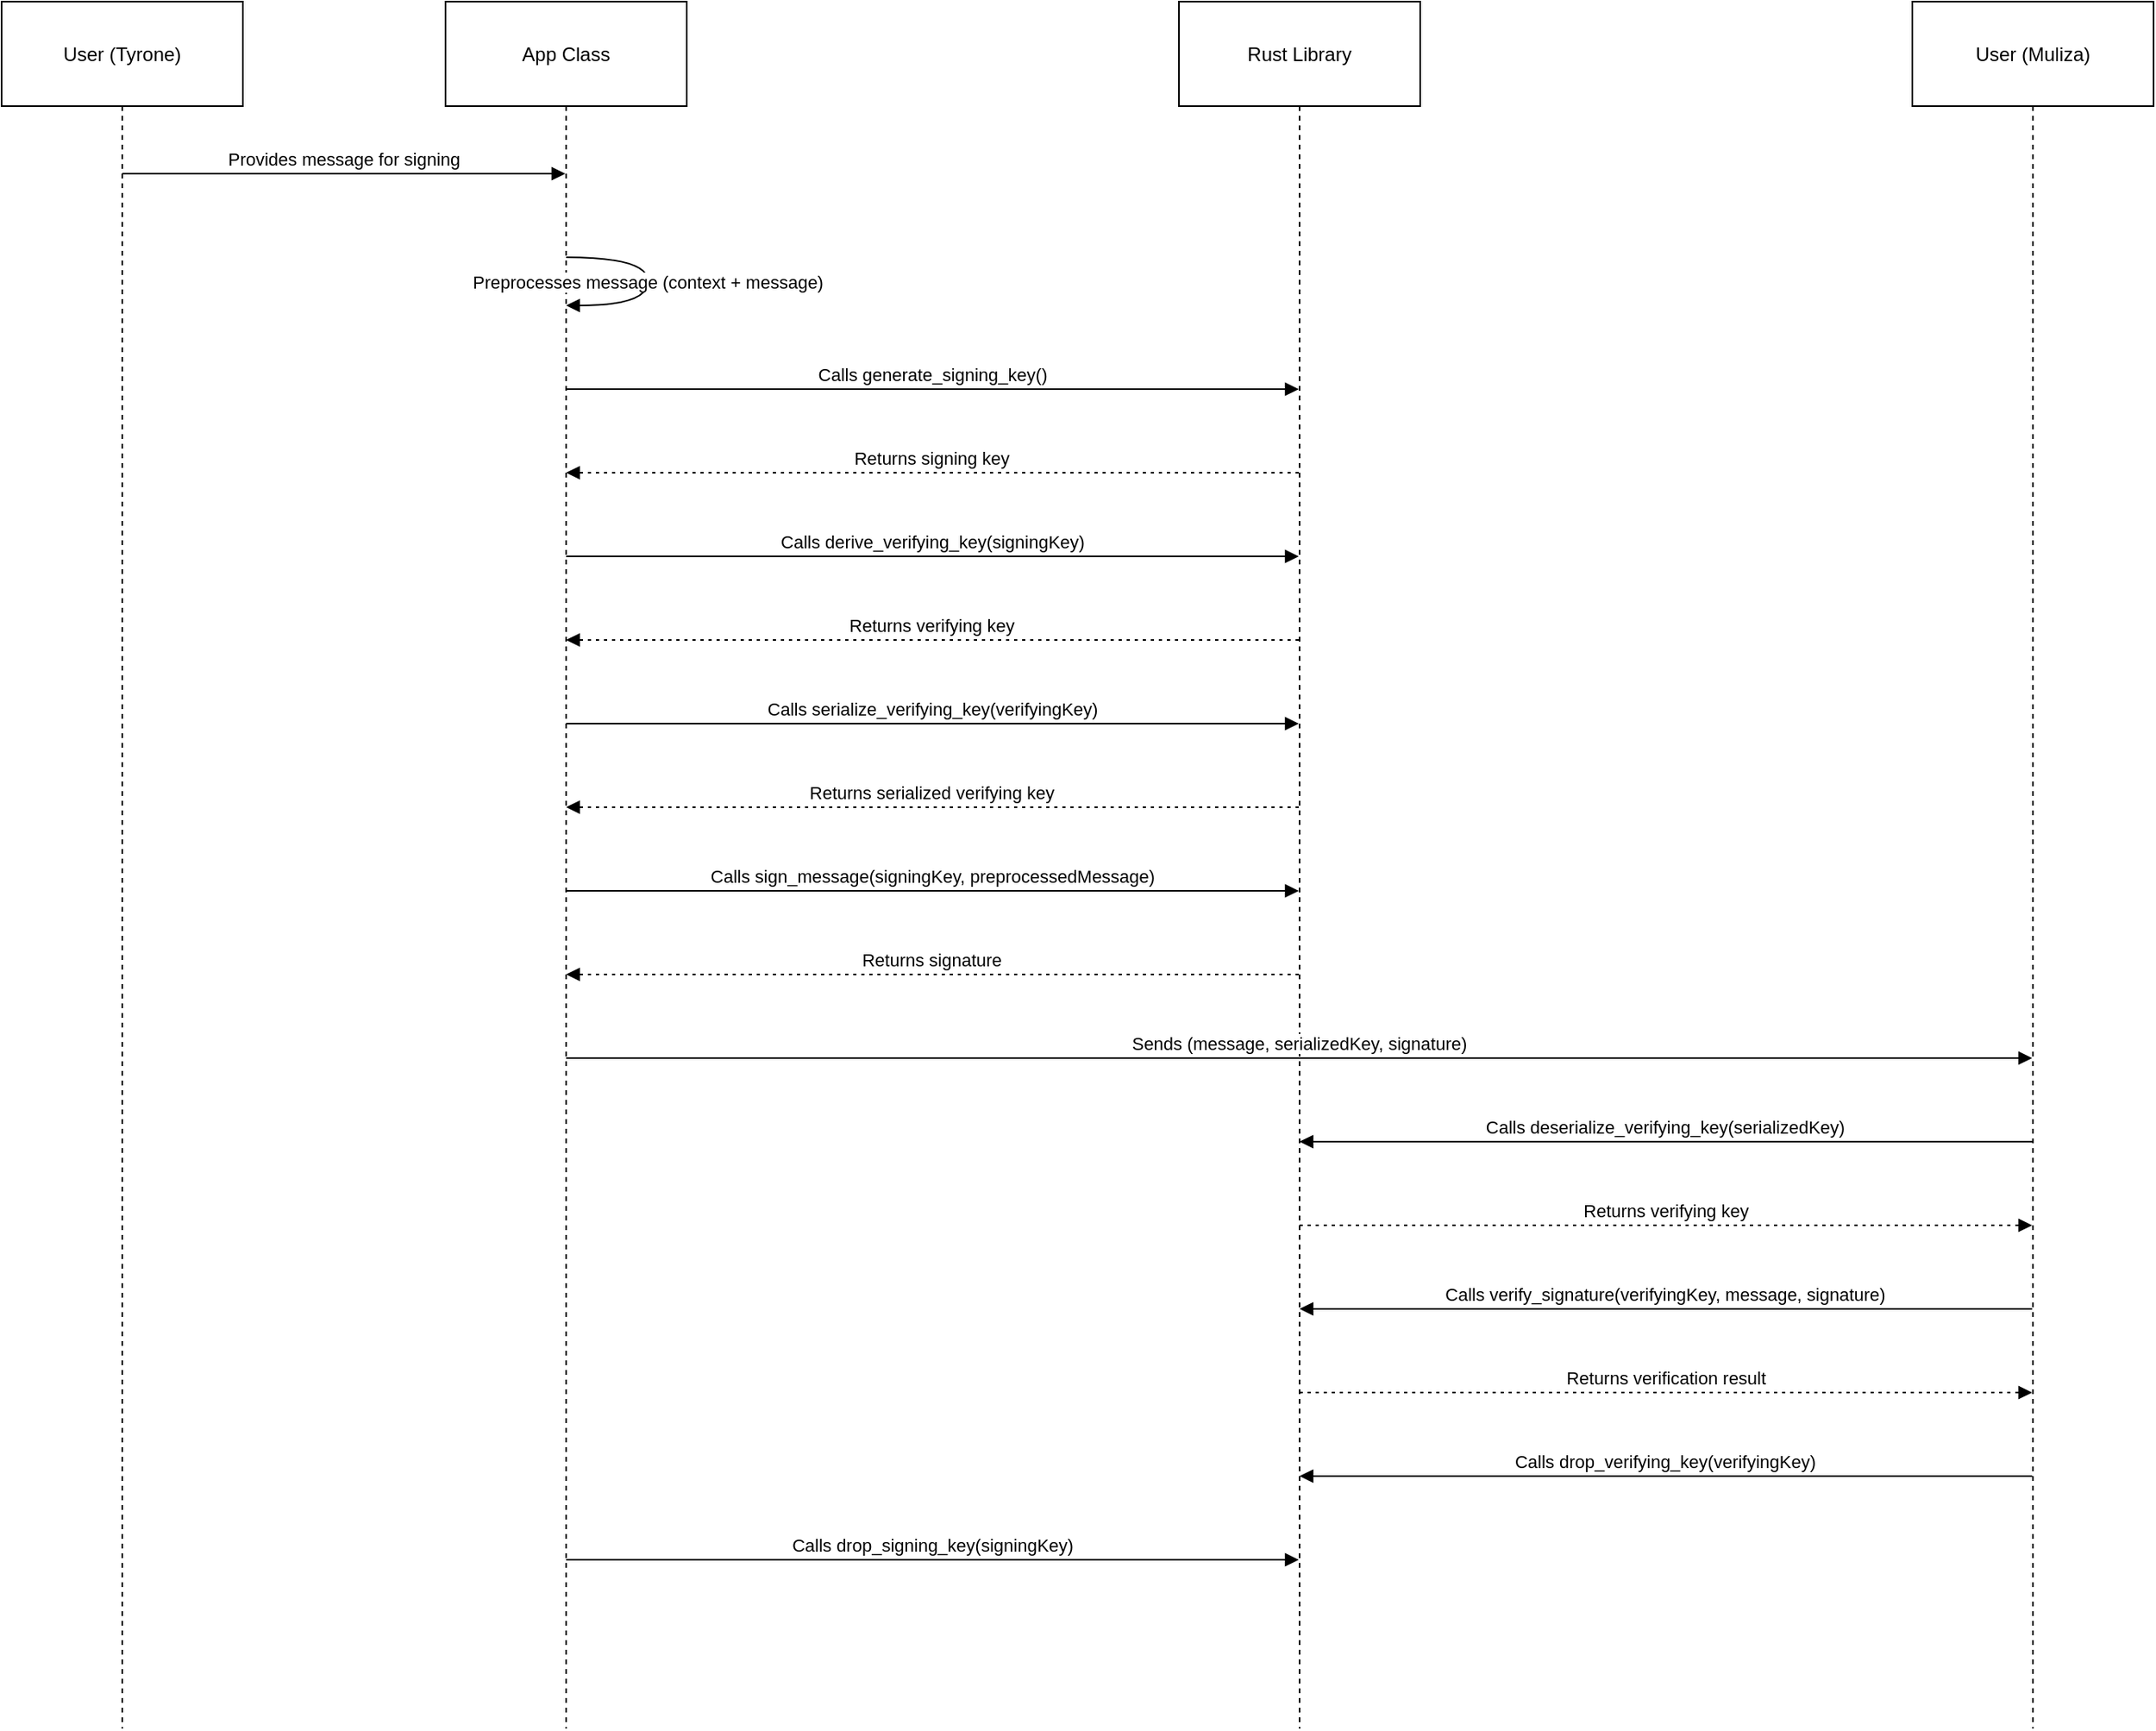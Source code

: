 <mxfile version="26.0.16">
  <diagram name="Page-1" id="fq7kyx0bK-vXe3fREHkj">
    <mxGraphModel dx="794" dy="454" grid="1" gridSize="10" guides="1" tooltips="1" connect="1" arrows="1" fold="1" page="1" pageScale="1" pageWidth="850" pageHeight="1100" math="0" shadow="0">
      <root>
        <mxCell id="0" />
        <mxCell id="1" parent="0" />
        <mxCell id="E1O7OG1XwUmm70L9NaY0-1" value="User (Tyrone)" style="shape=umlLifeline;perimeter=lifelinePerimeter;whiteSpace=wrap;container=1;dropTarget=0;collapsible=0;recursiveResize=0;outlineConnect=0;portConstraint=eastwest;newEdgeStyle={&quot;edgeStyle&quot;:&quot;elbowEdgeStyle&quot;,&quot;elbow&quot;:&quot;vertical&quot;,&quot;curved&quot;:0,&quot;rounded&quot;:0};size=65;" vertex="1" parent="1">
          <mxGeometry x="20" y="20" width="150" height="1074" as="geometry" />
        </mxCell>
        <mxCell id="E1O7OG1XwUmm70L9NaY0-2" value="App Class" style="shape=umlLifeline;perimeter=lifelinePerimeter;whiteSpace=wrap;container=1;dropTarget=0;collapsible=0;recursiveResize=0;outlineConnect=0;portConstraint=eastwest;newEdgeStyle={&quot;edgeStyle&quot;:&quot;elbowEdgeStyle&quot;,&quot;elbow&quot;:&quot;vertical&quot;,&quot;curved&quot;:0,&quot;rounded&quot;:0};size=65;" vertex="1" parent="1">
          <mxGeometry x="296" y="20" width="150" height="1074" as="geometry" />
        </mxCell>
        <mxCell id="E1O7OG1XwUmm70L9NaY0-3" value="Rust Library" style="shape=umlLifeline;perimeter=lifelinePerimeter;whiteSpace=wrap;container=1;dropTarget=0;collapsible=0;recursiveResize=0;outlineConnect=0;portConstraint=eastwest;newEdgeStyle={&quot;edgeStyle&quot;:&quot;elbowEdgeStyle&quot;,&quot;elbow&quot;:&quot;vertical&quot;,&quot;curved&quot;:0,&quot;rounded&quot;:0};size=65;" vertex="1" parent="1">
          <mxGeometry x="752" y="20" width="150" height="1074" as="geometry" />
        </mxCell>
        <mxCell id="E1O7OG1XwUmm70L9NaY0-4" value="User (Muliza)" style="shape=umlLifeline;perimeter=lifelinePerimeter;whiteSpace=wrap;container=1;dropTarget=0;collapsible=0;recursiveResize=0;outlineConnect=0;portConstraint=eastwest;newEdgeStyle={&quot;edgeStyle&quot;:&quot;elbowEdgeStyle&quot;,&quot;elbow&quot;:&quot;vertical&quot;,&quot;curved&quot;:0,&quot;rounded&quot;:0};size=65;" vertex="1" parent="1">
          <mxGeometry x="1208" y="20" width="150" height="1074" as="geometry" />
        </mxCell>
        <mxCell id="E1O7OG1XwUmm70L9NaY0-5" value="Provides message for signing" style="verticalAlign=bottom;edgeStyle=elbowEdgeStyle;elbow=vertical;curved=0;rounded=0;endArrow=block;" edge="1" parent="1" source="E1O7OG1XwUmm70L9NaY0-1" target="E1O7OG1XwUmm70L9NaY0-2">
          <mxGeometry relative="1" as="geometry">
            <Array as="points">
              <mxPoint x="242" y="127" />
            </Array>
          </mxGeometry>
        </mxCell>
        <mxCell id="E1O7OG1XwUmm70L9NaY0-6" value="Preprocesses message (context + message)" style="curved=1;endArrow=block;rounded=0;" edge="1" parent="1" source="E1O7OG1XwUmm70L9NaY0-2" target="E1O7OG1XwUmm70L9NaY0-2">
          <mxGeometry relative="1" as="geometry">
            <Array as="points">
              <mxPoint x="422" y="179" />
              <mxPoint x="422" y="209" />
            </Array>
          </mxGeometry>
        </mxCell>
        <mxCell id="E1O7OG1XwUmm70L9NaY0-7" value="Calls generate_signing_key()" style="verticalAlign=bottom;edgeStyle=elbowEdgeStyle;elbow=vertical;curved=0;rounded=0;endArrow=block;" edge="1" parent="1" source="E1O7OG1XwUmm70L9NaY0-2" target="E1O7OG1XwUmm70L9NaY0-3">
          <mxGeometry relative="1" as="geometry">
            <Array as="points">
              <mxPoint x="608" y="261" />
            </Array>
          </mxGeometry>
        </mxCell>
        <mxCell id="E1O7OG1XwUmm70L9NaY0-8" value="Returns signing key" style="verticalAlign=bottom;edgeStyle=elbowEdgeStyle;elbow=vertical;curved=0;rounded=0;dashed=1;dashPattern=2 3;endArrow=block;" edge="1" parent="1" source="E1O7OG1XwUmm70L9NaY0-3" target="E1O7OG1XwUmm70L9NaY0-2">
          <mxGeometry relative="1" as="geometry">
            <Array as="points">
              <mxPoint x="611" y="313" />
            </Array>
          </mxGeometry>
        </mxCell>
        <mxCell id="E1O7OG1XwUmm70L9NaY0-9" value="Calls derive_verifying_key(signingKey)" style="verticalAlign=bottom;edgeStyle=elbowEdgeStyle;elbow=vertical;curved=0;rounded=0;endArrow=block;" edge="1" parent="1" source="E1O7OG1XwUmm70L9NaY0-2" target="E1O7OG1XwUmm70L9NaY0-3">
          <mxGeometry relative="1" as="geometry">
            <Array as="points">
              <mxPoint x="608" y="365" />
            </Array>
          </mxGeometry>
        </mxCell>
        <mxCell id="E1O7OG1XwUmm70L9NaY0-10" value="Returns verifying key" style="verticalAlign=bottom;edgeStyle=elbowEdgeStyle;elbow=vertical;curved=0;rounded=0;dashed=1;dashPattern=2 3;endArrow=block;" edge="1" parent="1" source="E1O7OG1XwUmm70L9NaY0-3" target="E1O7OG1XwUmm70L9NaY0-2">
          <mxGeometry relative="1" as="geometry">
            <Array as="points">
              <mxPoint x="611" y="417" />
            </Array>
          </mxGeometry>
        </mxCell>
        <mxCell id="E1O7OG1XwUmm70L9NaY0-11" value="Calls serialize_verifying_key(verifyingKey)" style="verticalAlign=bottom;edgeStyle=elbowEdgeStyle;elbow=vertical;curved=0;rounded=0;endArrow=block;" edge="1" parent="1" source="E1O7OG1XwUmm70L9NaY0-2" target="E1O7OG1XwUmm70L9NaY0-3">
          <mxGeometry relative="1" as="geometry">
            <Array as="points">
              <mxPoint x="608" y="469" />
            </Array>
          </mxGeometry>
        </mxCell>
        <mxCell id="E1O7OG1XwUmm70L9NaY0-12" value="Returns serialized verifying key" style="verticalAlign=bottom;edgeStyle=elbowEdgeStyle;elbow=vertical;curved=0;rounded=0;dashed=1;dashPattern=2 3;endArrow=block;" edge="1" parent="1" source="E1O7OG1XwUmm70L9NaY0-3" target="E1O7OG1XwUmm70L9NaY0-2">
          <mxGeometry relative="1" as="geometry">
            <Array as="points">
              <mxPoint x="611" y="521" />
            </Array>
          </mxGeometry>
        </mxCell>
        <mxCell id="E1O7OG1XwUmm70L9NaY0-13" value="Calls sign_message(signingKey, preprocessedMessage)" style="verticalAlign=bottom;edgeStyle=elbowEdgeStyle;elbow=vertical;curved=0;rounded=0;endArrow=block;" edge="1" parent="1" source="E1O7OG1XwUmm70L9NaY0-2" target="E1O7OG1XwUmm70L9NaY0-3">
          <mxGeometry relative="1" as="geometry">
            <Array as="points">
              <mxPoint x="608" y="573" />
            </Array>
          </mxGeometry>
        </mxCell>
        <mxCell id="E1O7OG1XwUmm70L9NaY0-14" value="Returns signature" style="verticalAlign=bottom;edgeStyle=elbowEdgeStyle;elbow=vertical;curved=0;rounded=0;dashed=1;dashPattern=2 3;endArrow=block;" edge="1" parent="1" source="E1O7OG1XwUmm70L9NaY0-3" target="E1O7OG1XwUmm70L9NaY0-2">
          <mxGeometry relative="1" as="geometry">
            <Array as="points">
              <mxPoint x="611" y="625" />
            </Array>
          </mxGeometry>
        </mxCell>
        <mxCell id="E1O7OG1XwUmm70L9NaY0-15" value="Sends (message, serializedKey, signature)" style="verticalAlign=bottom;edgeStyle=elbowEdgeStyle;elbow=vertical;curved=0;rounded=0;endArrow=block;" edge="1" parent="1" source="E1O7OG1XwUmm70L9NaY0-2" target="E1O7OG1XwUmm70L9NaY0-4">
          <mxGeometry relative="1" as="geometry">
            <Array as="points">
              <mxPoint x="836" y="677" />
            </Array>
          </mxGeometry>
        </mxCell>
        <mxCell id="E1O7OG1XwUmm70L9NaY0-16" value="Calls deserialize_verifying_key(serializedKey)" style="verticalAlign=bottom;edgeStyle=elbowEdgeStyle;elbow=vertical;curved=0;rounded=0;endArrow=block;" edge="1" parent="1" source="E1O7OG1XwUmm70L9NaY0-4" target="E1O7OG1XwUmm70L9NaY0-3">
          <mxGeometry relative="1" as="geometry">
            <Array as="points">
              <mxPoint x="1067" y="729" />
            </Array>
          </mxGeometry>
        </mxCell>
        <mxCell id="E1O7OG1XwUmm70L9NaY0-17" value="Returns verifying key" style="verticalAlign=bottom;edgeStyle=elbowEdgeStyle;elbow=vertical;curved=0;rounded=0;dashed=1;dashPattern=2 3;endArrow=block;" edge="1" parent="1" source="E1O7OG1XwUmm70L9NaY0-3" target="E1O7OG1XwUmm70L9NaY0-4">
          <mxGeometry relative="1" as="geometry">
            <Array as="points">
              <mxPoint x="1064" y="781" />
            </Array>
          </mxGeometry>
        </mxCell>
        <mxCell id="E1O7OG1XwUmm70L9NaY0-18" value="Calls verify_signature(verifyingKey, message, signature)" style="verticalAlign=bottom;edgeStyle=elbowEdgeStyle;elbow=vertical;curved=0;rounded=0;endArrow=block;" edge="1" parent="1" source="E1O7OG1XwUmm70L9NaY0-4" target="E1O7OG1XwUmm70L9NaY0-3">
          <mxGeometry relative="1" as="geometry">
            <Array as="points">
              <mxPoint x="1067" y="833" />
            </Array>
          </mxGeometry>
        </mxCell>
        <mxCell id="E1O7OG1XwUmm70L9NaY0-19" value="Returns verification result" style="verticalAlign=bottom;edgeStyle=elbowEdgeStyle;elbow=vertical;curved=0;rounded=0;dashed=1;dashPattern=2 3;endArrow=block;" edge="1" parent="1" source="E1O7OG1XwUmm70L9NaY0-3" target="E1O7OG1XwUmm70L9NaY0-4">
          <mxGeometry relative="1" as="geometry">
            <Array as="points">
              <mxPoint x="1064" y="885" />
            </Array>
          </mxGeometry>
        </mxCell>
        <mxCell id="E1O7OG1XwUmm70L9NaY0-20" value="Calls drop_verifying_key(verifyingKey)" style="verticalAlign=bottom;edgeStyle=elbowEdgeStyle;elbow=vertical;curved=0;rounded=0;endArrow=block;" edge="1" parent="1" source="E1O7OG1XwUmm70L9NaY0-4" target="E1O7OG1XwUmm70L9NaY0-3">
          <mxGeometry relative="1" as="geometry">
            <Array as="points">
              <mxPoint x="1067" y="937" />
            </Array>
          </mxGeometry>
        </mxCell>
        <mxCell id="E1O7OG1XwUmm70L9NaY0-21" value="Calls drop_signing_key(signingKey)" style="verticalAlign=bottom;edgeStyle=elbowEdgeStyle;elbow=vertical;curved=0;rounded=0;endArrow=block;" edge="1" parent="1" source="E1O7OG1XwUmm70L9NaY0-2" target="E1O7OG1XwUmm70L9NaY0-3">
          <mxGeometry relative="1" as="geometry">
            <Array as="points">
              <mxPoint x="608" y="989" />
            </Array>
          </mxGeometry>
        </mxCell>
      </root>
    </mxGraphModel>
  </diagram>
</mxfile>